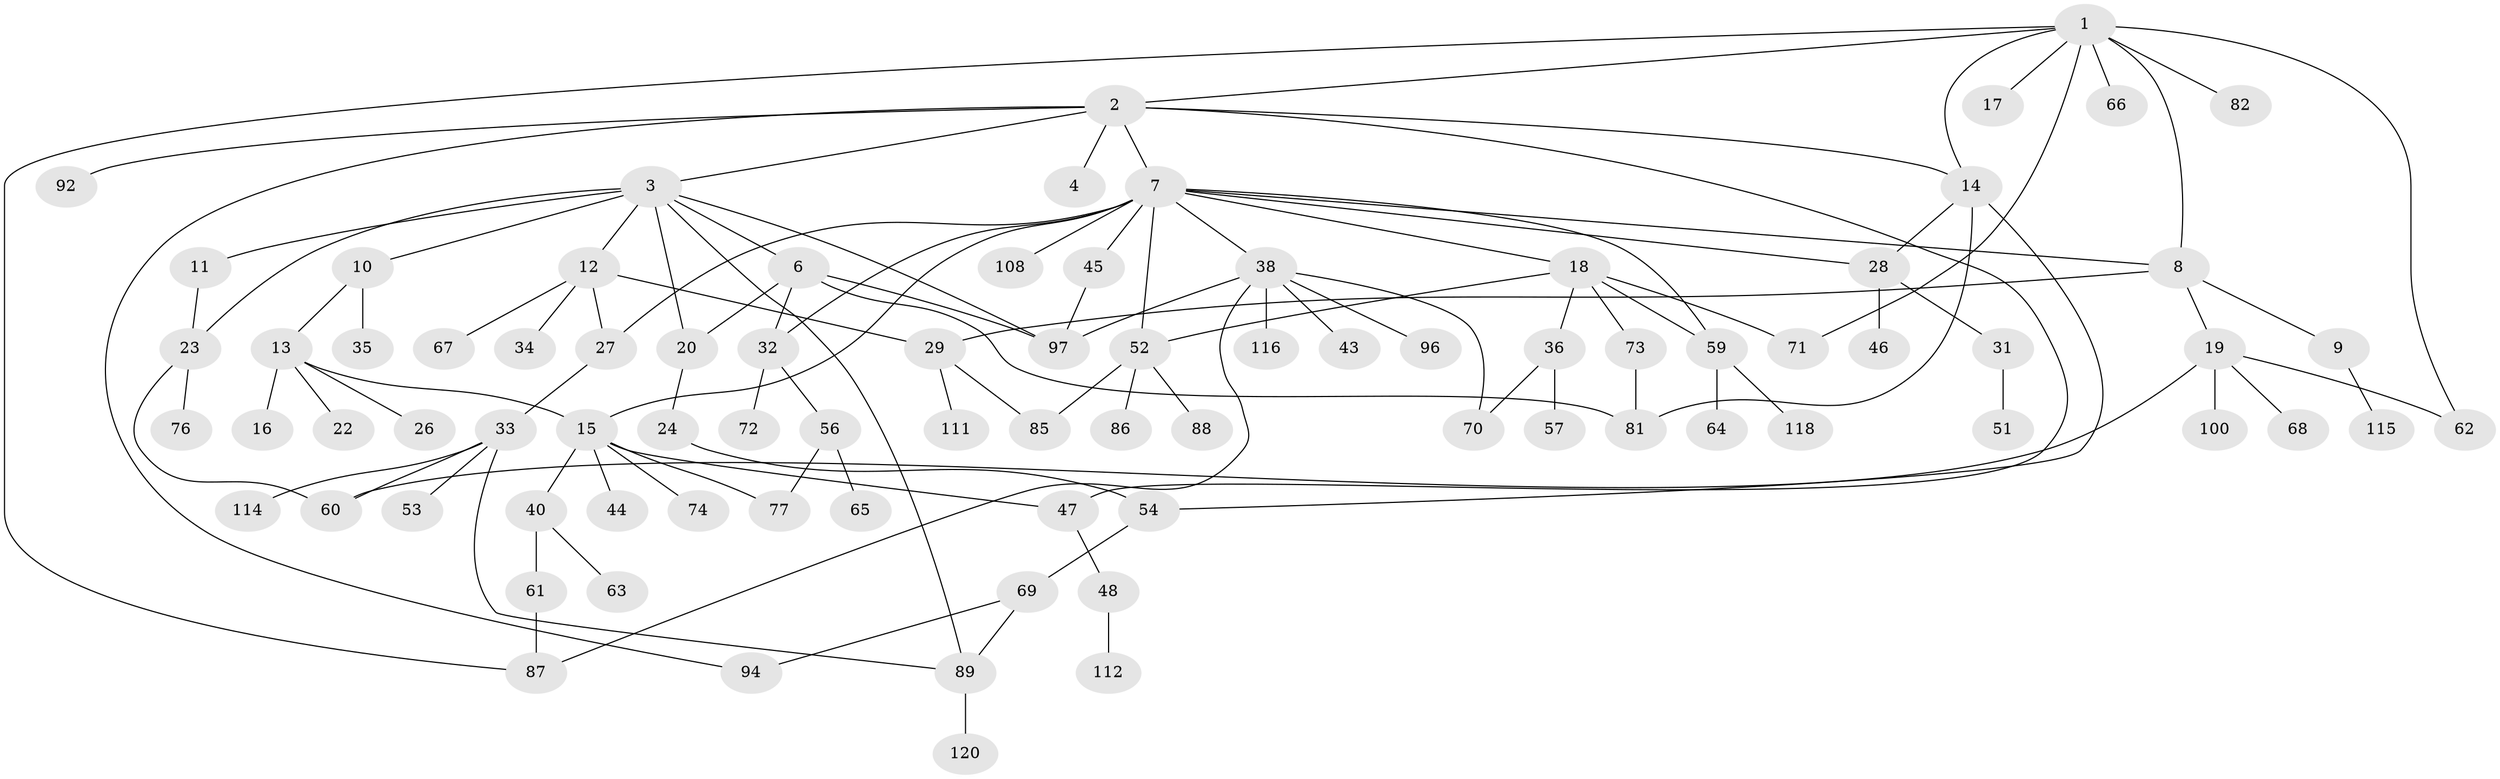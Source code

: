 // Generated by graph-tools (version 1.1) at 2025/23/03/03/25 07:23:33]
// undirected, 84 vertices, 113 edges
graph export_dot {
graph [start="1"]
  node [color=gray90,style=filled];
  1 [super="+30"];
  2 [super="+5"];
  3 [super="+37"];
  4 [super="+95"];
  6 [super="+42"];
  7 [super="+21"];
  8 [super="+50"];
  9 [super="+79"];
  10 [super="+80"];
  11;
  12;
  13;
  14;
  15 [super="+91"];
  16 [super="+25"];
  17;
  18 [super="+106"];
  19 [super="+110"];
  20;
  22;
  23 [super="+39"];
  24 [super="+58"];
  26;
  27 [super="+121"];
  28 [super="+101"];
  29 [super="+41"];
  31;
  32 [super="+55"];
  33 [super="+99"];
  34;
  35;
  36 [super="+49"];
  38 [super="+84"];
  40 [super="+105"];
  43;
  44 [super="+78"];
  45;
  46;
  47;
  48;
  51;
  52 [super="+102"];
  53;
  54;
  56 [super="+104"];
  57 [super="+109"];
  59 [super="+90"];
  60 [super="+93"];
  61 [super="+75"];
  62 [super="+83"];
  63;
  64;
  65;
  66 [super="+107"];
  67;
  68;
  69 [super="+98"];
  70;
  71;
  72 [super="+113"];
  73;
  74;
  76;
  77;
  81 [super="+117"];
  82;
  85;
  86;
  87;
  88;
  89;
  92;
  94 [super="+103"];
  96;
  97;
  100;
  108;
  111 [super="+119"];
  112;
  114;
  115;
  116;
  118;
  120;
  1 -- 2;
  1 -- 8;
  1 -- 17;
  1 -- 62 [weight=2];
  1 -- 66;
  1 -- 71;
  1 -- 82;
  1 -- 87;
  1 -- 14;
  2 -- 3;
  2 -- 4;
  2 -- 14;
  2 -- 92;
  2 -- 7;
  2 -- 47;
  2 -- 94;
  3 -- 6;
  3 -- 10;
  3 -- 11;
  3 -- 12;
  3 -- 97;
  3 -- 20;
  3 -- 23;
  3 -- 89;
  6 -- 20;
  6 -- 32;
  6 -- 81;
  6 -- 97;
  7 -- 15;
  7 -- 18;
  7 -- 52 [weight=2];
  7 -- 108;
  7 -- 8;
  7 -- 32;
  7 -- 59;
  7 -- 27;
  7 -- 38;
  7 -- 28;
  7 -- 45;
  8 -- 9;
  8 -- 19;
  8 -- 29;
  9 -- 115;
  10 -- 13;
  10 -- 35;
  11 -- 23;
  12 -- 27;
  12 -- 29;
  12 -- 34;
  12 -- 67;
  13 -- 16;
  13 -- 22;
  13 -- 26;
  13 -- 15;
  14 -- 81;
  14 -- 54;
  14 -- 28;
  15 -- 40;
  15 -- 44;
  15 -- 74;
  15 -- 77;
  15 -- 47;
  18 -- 36;
  18 -- 59;
  18 -- 73;
  18 -- 71;
  18 -- 52;
  19 -- 68;
  19 -- 100;
  19 -- 62;
  19 -- 60;
  20 -- 24;
  23 -- 60;
  23 -- 76;
  24 -- 54;
  27 -- 33;
  28 -- 31;
  28 -- 46;
  29 -- 111;
  29 -- 85;
  31 -- 51;
  32 -- 56;
  32 -- 72;
  33 -- 53;
  33 -- 114;
  33 -- 89;
  33 -- 60;
  36 -- 57;
  36 -- 70;
  38 -- 43;
  38 -- 70;
  38 -- 96;
  38 -- 116;
  38 -- 97;
  38 -- 87;
  40 -- 61;
  40 -- 63;
  45 -- 97;
  47 -- 48;
  48 -- 112;
  52 -- 85;
  52 -- 86;
  52 -- 88;
  54 -- 69;
  56 -- 65;
  56 -- 77;
  59 -- 64;
  59 -- 118;
  61 -- 87;
  69 -- 94;
  69 -- 89;
  73 -- 81;
  89 -- 120;
}
